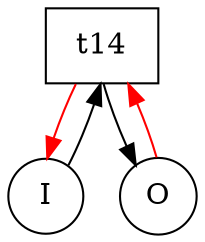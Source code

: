 digraph {
	// PROCESS_FREIGHT_PAYMENT

	// Elements
	t14 [shape=box];
	c30 [shape=circle][label=I];
	c10 [shape=circle][label=O];

	// Arrows
	c30->t14;
	t14->c10;
	t14->c30[color=red];
	c10->t14[color=red];
}